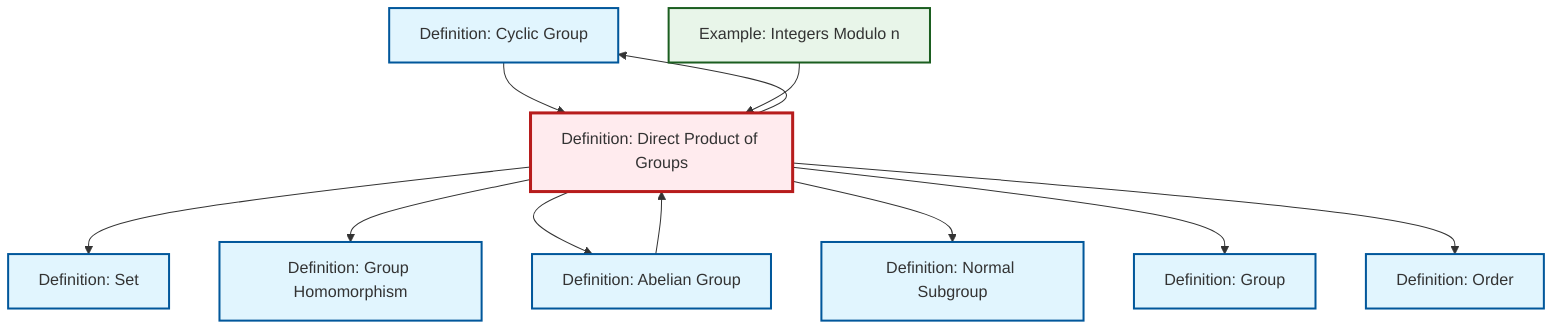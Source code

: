 graph TD
    classDef definition fill:#e1f5fe,stroke:#01579b,stroke-width:2px
    classDef theorem fill:#f3e5f5,stroke:#4a148c,stroke-width:2px
    classDef axiom fill:#fff3e0,stroke:#e65100,stroke-width:2px
    classDef example fill:#e8f5e9,stroke:#1b5e20,stroke-width:2px
    classDef current fill:#ffebee,stroke:#b71c1c,stroke-width:3px
    def-cyclic-group["Definition: Cyclic Group"]:::definition
    def-order["Definition: Order"]:::definition
    ex-quotient-integers-mod-n["Example: Integers Modulo n"]:::example
    def-homomorphism["Definition: Group Homomorphism"]:::definition
    def-set["Definition: Set"]:::definition
    def-normal-subgroup["Definition: Normal Subgroup"]:::definition
    def-abelian-group["Definition: Abelian Group"]:::definition
    def-direct-product["Definition: Direct Product of Groups"]:::definition
    def-group["Definition: Group"]:::definition
    def-direct-product --> def-set
    def-direct-product --> def-homomorphism
    def-direct-product --> def-abelian-group
    def-direct-product --> def-normal-subgroup
    def-abelian-group --> def-direct-product
    def-direct-product --> def-group
    def-cyclic-group --> def-direct-product
    def-direct-product --> def-order
    def-direct-product --> def-cyclic-group
    ex-quotient-integers-mod-n --> def-direct-product
    class def-direct-product current
